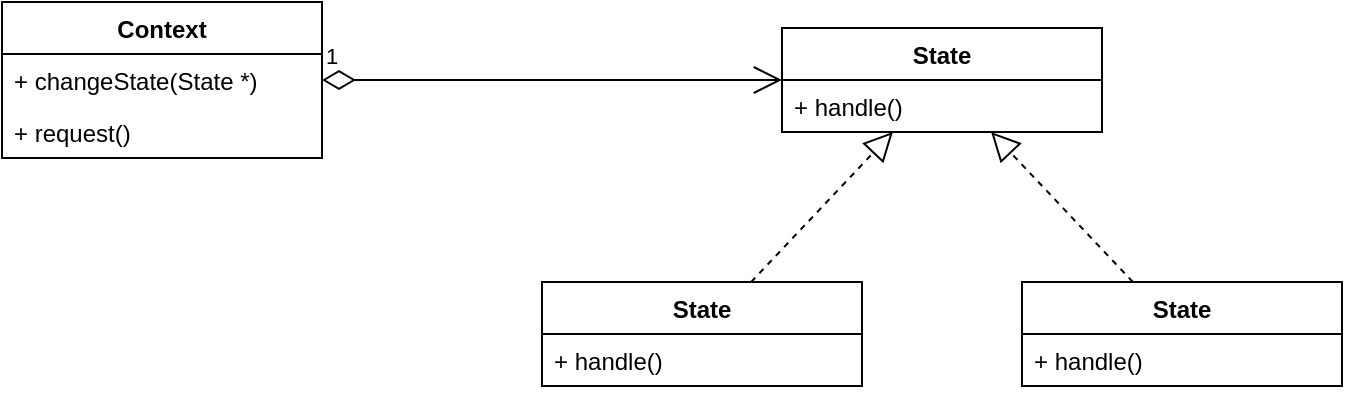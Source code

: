 <mxfile version="24.7.8">
  <diagram name="第 1 页" id="zGobh1iXcVLw7BLpJ7gE">
    <mxGraphModel dx="1050" dy="629" grid="1" gridSize="10" guides="1" tooltips="1" connect="1" arrows="1" fold="1" page="1" pageScale="1" pageWidth="827" pageHeight="1169" math="0" shadow="0">
      <root>
        <mxCell id="0" />
        <mxCell id="1" parent="0" />
        <mxCell id="jyDwU4I8DIv8DSMup0TN-1" value="Context" style="swimlane;fontStyle=1;align=center;verticalAlign=top;childLayout=stackLayout;horizontal=1;startSize=26;horizontalStack=0;resizeParent=1;resizeParentMax=0;resizeLast=0;collapsible=1;marginBottom=0;whiteSpace=wrap;html=1;" vertex="1" parent="1">
          <mxGeometry x="130" y="140" width="160" height="78" as="geometry" />
        </mxCell>
        <mxCell id="jyDwU4I8DIv8DSMup0TN-4" value="+ changeState(State *)" style="text;strokeColor=none;fillColor=none;align=left;verticalAlign=top;spacingLeft=4;spacingRight=4;overflow=hidden;rotatable=0;points=[[0,0.5],[1,0.5]];portConstraint=eastwest;whiteSpace=wrap;html=1;" vertex="1" parent="jyDwU4I8DIv8DSMup0TN-1">
          <mxGeometry y="26" width="160" height="26" as="geometry" />
        </mxCell>
        <mxCell id="jyDwU4I8DIv8DSMup0TN-5" value="+ request()" style="text;strokeColor=none;fillColor=none;align=left;verticalAlign=top;spacingLeft=4;spacingRight=4;overflow=hidden;rotatable=0;points=[[0,0.5],[1,0.5]];portConstraint=eastwest;whiteSpace=wrap;html=1;" vertex="1" parent="jyDwU4I8DIv8DSMup0TN-1">
          <mxGeometry y="52" width="160" height="26" as="geometry" />
        </mxCell>
        <mxCell id="jyDwU4I8DIv8DSMup0TN-6" value="State" style="swimlane;fontStyle=1;align=center;verticalAlign=top;childLayout=stackLayout;horizontal=1;startSize=26;horizontalStack=0;resizeParent=1;resizeParentMax=0;resizeLast=0;collapsible=1;marginBottom=0;whiteSpace=wrap;html=1;" vertex="1" parent="1">
          <mxGeometry x="520" y="153" width="160" height="52" as="geometry" />
        </mxCell>
        <mxCell id="jyDwU4I8DIv8DSMup0TN-7" value="+ handle()" style="text;strokeColor=none;fillColor=none;align=left;verticalAlign=top;spacingLeft=4;spacingRight=4;overflow=hidden;rotatable=0;points=[[0,0.5],[1,0.5]];portConstraint=eastwest;whiteSpace=wrap;html=1;" vertex="1" parent="jyDwU4I8DIv8DSMup0TN-6">
          <mxGeometry y="26" width="160" height="26" as="geometry" />
        </mxCell>
        <mxCell id="jyDwU4I8DIv8DSMup0TN-12" value="State" style="swimlane;fontStyle=1;align=center;verticalAlign=top;childLayout=stackLayout;horizontal=1;startSize=26;horizontalStack=0;resizeParent=1;resizeParentMax=0;resizeLast=0;collapsible=1;marginBottom=0;whiteSpace=wrap;html=1;" vertex="1" parent="1">
          <mxGeometry x="640" y="280" width="160" height="52" as="geometry" />
        </mxCell>
        <mxCell id="jyDwU4I8DIv8DSMup0TN-13" value="+ handle()" style="text;strokeColor=none;fillColor=none;align=left;verticalAlign=top;spacingLeft=4;spacingRight=4;overflow=hidden;rotatable=0;points=[[0,0.5],[1,0.5]];portConstraint=eastwest;whiteSpace=wrap;html=1;" vertex="1" parent="jyDwU4I8DIv8DSMup0TN-12">
          <mxGeometry y="26" width="160" height="26" as="geometry" />
        </mxCell>
        <mxCell id="jyDwU4I8DIv8DSMup0TN-14" value="State" style="swimlane;fontStyle=1;align=center;verticalAlign=top;childLayout=stackLayout;horizontal=1;startSize=26;horizontalStack=0;resizeParent=1;resizeParentMax=0;resizeLast=0;collapsible=1;marginBottom=0;whiteSpace=wrap;html=1;" vertex="1" parent="1">
          <mxGeometry x="400" y="280" width="160" height="52" as="geometry" />
        </mxCell>
        <mxCell id="jyDwU4I8DIv8DSMup0TN-15" value="+ handle()" style="text;strokeColor=none;fillColor=none;align=left;verticalAlign=top;spacingLeft=4;spacingRight=4;overflow=hidden;rotatable=0;points=[[0,0.5],[1,0.5]];portConstraint=eastwest;whiteSpace=wrap;html=1;" vertex="1" parent="jyDwU4I8DIv8DSMup0TN-14">
          <mxGeometry y="26" width="160" height="26" as="geometry" />
        </mxCell>
        <mxCell id="jyDwU4I8DIv8DSMup0TN-16" value="" style="endArrow=block;dashed=1;endFill=0;endSize=12;html=1;rounded=0;" edge="1" parent="1" source="jyDwU4I8DIv8DSMup0TN-14" target="jyDwU4I8DIv8DSMup0TN-6">
          <mxGeometry width="160" relative="1" as="geometry">
            <mxPoint x="400" y="250" as="sourcePoint" />
            <mxPoint x="560" y="250" as="targetPoint" />
          </mxGeometry>
        </mxCell>
        <mxCell id="jyDwU4I8DIv8DSMup0TN-17" value="" style="endArrow=block;dashed=1;endFill=0;endSize=12;html=1;rounded=0;" edge="1" parent="1" source="jyDwU4I8DIv8DSMup0TN-12" target="jyDwU4I8DIv8DSMup0TN-6">
          <mxGeometry width="160" relative="1" as="geometry">
            <mxPoint x="570" y="230" as="sourcePoint" />
            <mxPoint x="730" y="230" as="targetPoint" />
          </mxGeometry>
        </mxCell>
        <mxCell id="jyDwU4I8DIv8DSMup0TN-18" value="1" style="endArrow=open;html=1;endSize=12;startArrow=diamondThin;startSize=14;startFill=0;edgeStyle=orthogonalEdgeStyle;align=left;verticalAlign=bottom;rounded=0;" edge="1" parent="1" source="jyDwU4I8DIv8DSMup0TN-1" target="jyDwU4I8DIv8DSMup0TN-6">
          <mxGeometry x="-1" y="3" relative="1" as="geometry">
            <mxPoint x="260" y="150" as="sourcePoint" />
            <mxPoint x="420" y="150" as="targetPoint" />
          </mxGeometry>
        </mxCell>
      </root>
    </mxGraphModel>
  </diagram>
</mxfile>

